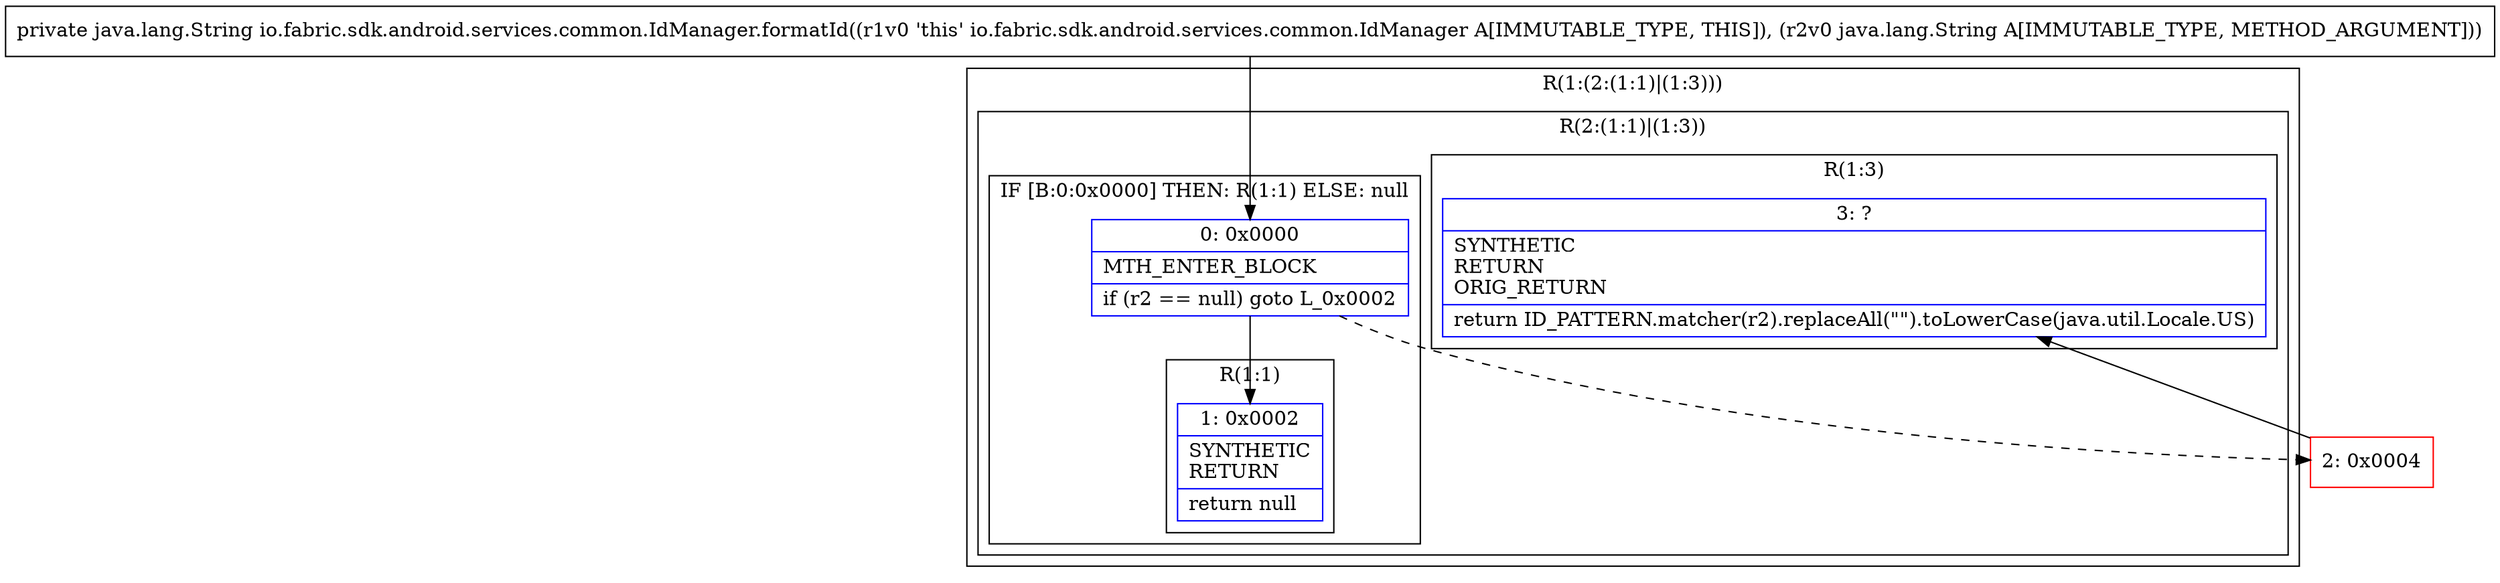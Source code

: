 digraph "CFG forio.fabric.sdk.android.services.common.IdManager.formatId(Ljava\/lang\/String;)Ljava\/lang\/String;" {
subgraph cluster_Region_1157204872 {
label = "R(1:(2:(1:1)|(1:3)))";
node [shape=record,color=blue];
subgraph cluster_Region_757171636 {
label = "R(2:(1:1)|(1:3))";
node [shape=record,color=blue];
subgraph cluster_IfRegion_1498801967 {
label = "IF [B:0:0x0000] THEN: R(1:1) ELSE: null";
node [shape=record,color=blue];
Node_0 [shape=record,label="{0\:\ 0x0000|MTH_ENTER_BLOCK\l|if (r2 == null) goto L_0x0002\l}"];
subgraph cluster_Region_935555956 {
label = "R(1:1)";
node [shape=record,color=blue];
Node_1 [shape=record,label="{1\:\ 0x0002|SYNTHETIC\lRETURN\l|return null\l}"];
}
}
subgraph cluster_Region_1072569295 {
label = "R(1:3)";
node [shape=record,color=blue];
Node_3 [shape=record,label="{3\:\ ?|SYNTHETIC\lRETURN\lORIG_RETURN\l|return ID_PATTERN.matcher(r2).replaceAll(\"\").toLowerCase(java.util.Locale.US)\l}"];
}
}
}
Node_2 [shape=record,color=red,label="{2\:\ 0x0004}"];
MethodNode[shape=record,label="{private java.lang.String io.fabric.sdk.android.services.common.IdManager.formatId((r1v0 'this' io.fabric.sdk.android.services.common.IdManager A[IMMUTABLE_TYPE, THIS]), (r2v0 java.lang.String A[IMMUTABLE_TYPE, METHOD_ARGUMENT])) }"];
MethodNode -> Node_0;
Node_0 -> Node_1;
Node_0 -> Node_2[style=dashed];
Node_2 -> Node_3;
}

